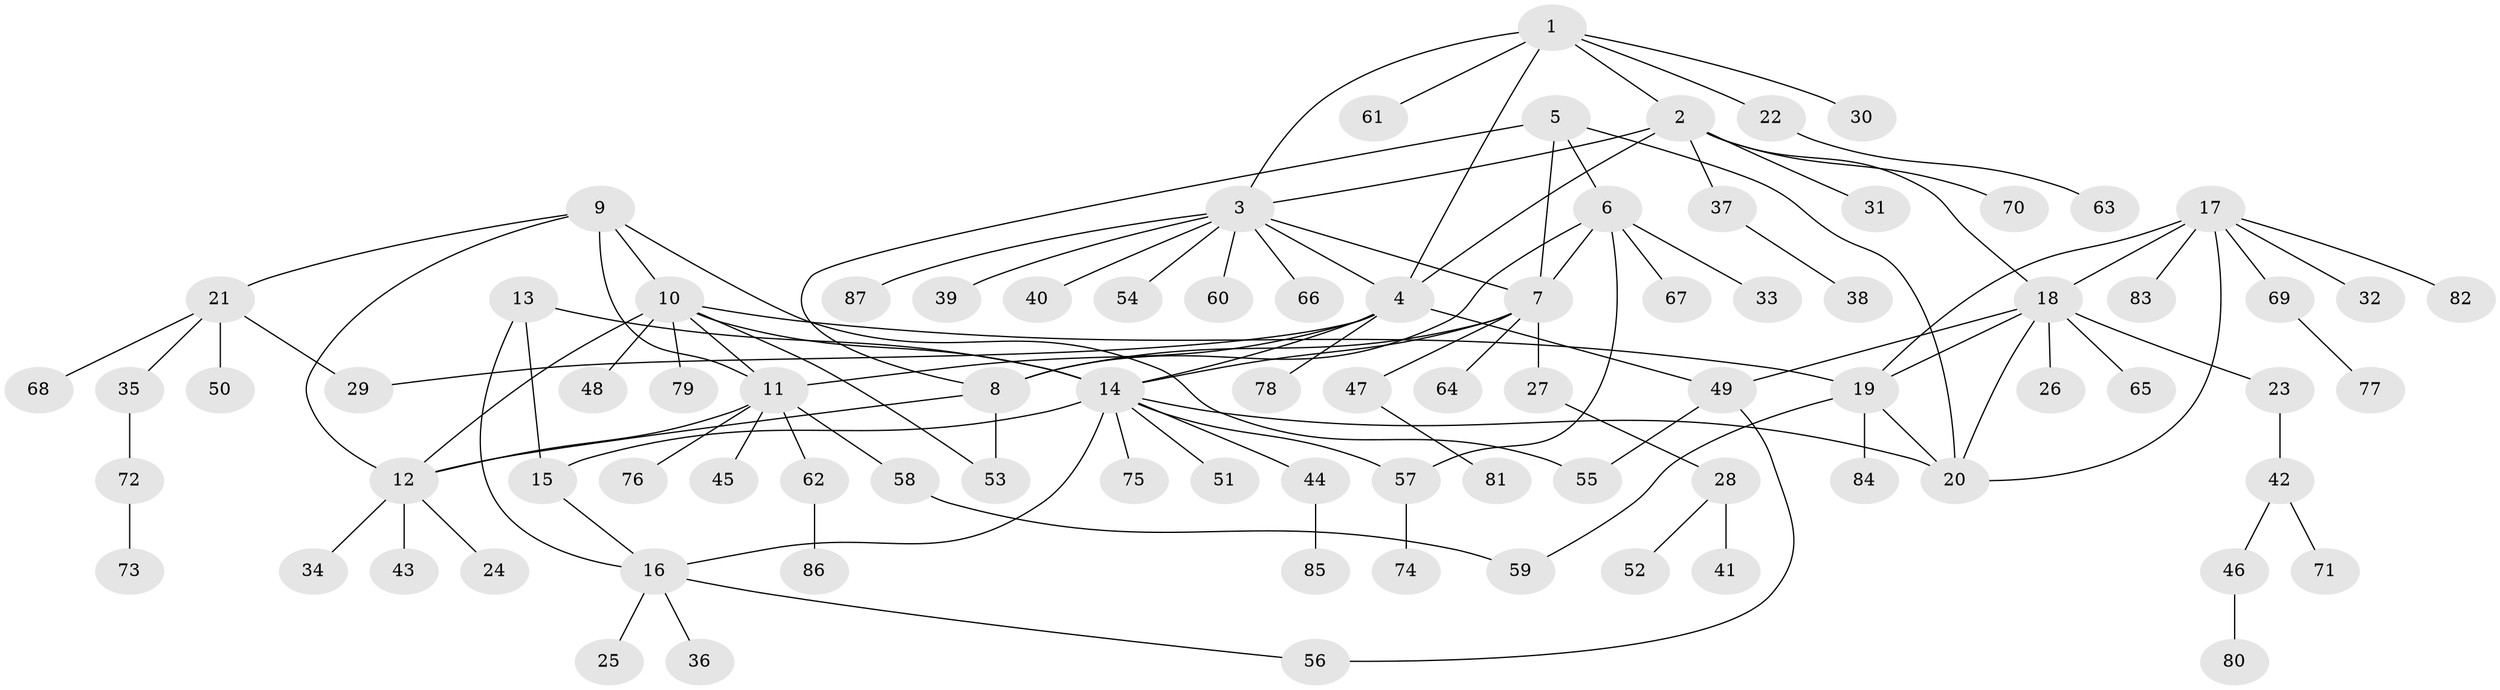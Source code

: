 // Generated by graph-tools (version 1.1) at 2025/26/03/09/25 03:26:36]
// undirected, 87 vertices, 114 edges
graph export_dot {
graph [start="1"]
  node [color=gray90,style=filled];
  1;
  2;
  3;
  4;
  5;
  6;
  7;
  8;
  9;
  10;
  11;
  12;
  13;
  14;
  15;
  16;
  17;
  18;
  19;
  20;
  21;
  22;
  23;
  24;
  25;
  26;
  27;
  28;
  29;
  30;
  31;
  32;
  33;
  34;
  35;
  36;
  37;
  38;
  39;
  40;
  41;
  42;
  43;
  44;
  45;
  46;
  47;
  48;
  49;
  50;
  51;
  52;
  53;
  54;
  55;
  56;
  57;
  58;
  59;
  60;
  61;
  62;
  63;
  64;
  65;
  66;
  67;
  68;
  69;
  70;
  71;
  72;
  73;
  74;
  75;
  76;
  77;
  78;
  79;
  80;
  81;
  82;
  83;
  84;
  85;
  86;
  87;
  1 -- 2;
  1 -- 3;
  1 -- 4;
  1 -- 22;
  1 -- 30;
  1 -- 61;
  2 -- 3;
  2 -- 4;
  2 -- 18;
  2 -- 31;
  2 -- 37;
  2 -- 70;
  3 -- 4;
  3 -- 7;
  3 -- 39;
  3 -- 40;
  3 -- 54;
  3 -- 60;
  3 -- 66;
  3 -- 87;
  4 -- 11;
  4 -- 14;
  4 -- 29;
  4 -- 49;
  4 -- 78;
  5 -- 6;
  5 -- 7;
  5 -- 8;
  5 -- 20;
  6 -- 7;
  6 -- 8;
  6 -- 33;
  6 -- 57;
  6 -- 67;
  7 -- 8;
  7 -- 14;
  7 -- 27;
  7 -- 47;
  7 -- 64;
  8 -- 12;
  8 -- 53;
  9 -- 10;
  9 -- 11;
  9 -- 12;
  9 -- 21;
  9 -- 55;
  10 -- 11;
  10 -- 12;
  10 -- 14;
  10 -- 19;
  10 -- 48;
  10 -- 53;
  10 -- 79;
  11 -- 12;
  11 -- 45;
  11 -- 58;
  11 -- 62;
  11 -- 76;
  12 -- 24;
  12 -- 34;
  12 -- 43;
  13 -- 14;
  13 -- 15;
  13 -- 16;
  14 -- 15;
  14 -- 16;
  14 -- 20;
  14 -- 44;
  14 -- 51;
  14 -- 57;
  14 -- 75;
  15 -- 16;
  16 -- 25;
  16 -- 36;
  16 -- 56;
  17 -- 18;
  17 -- 19;
  17 -- 20;
  17 -- 32;
  17 -- 69;
  17 -- 82;
  17 -- 83;
  18 -- 19;
  18 -- 20;
  18 -- 23;
  18 -- 26;
  18 -- 49;
  18 -- 65;
  19 -- 20;
  19 -- 59;
  19 -- 84;
  21 -- 29;
  21 -- 35;
  21 -- 50;
  21 -- 68;
  22 -- 63;
  23 -- 42;
  27 -- 28;
  28 -- 41;
  28 -- 52;
  35 -- 72;
  37 -- 38;
  42 -- 46;
  42 -- 71;
  44 -- 85;
  46 -- 80;
  47 -- 81;
  49 -- 55;
  49 -- 56;
  57 -- 74;
  58 -- 59;
  62 -- 86;
  69 -- 77;
  72 -- 73;
}
